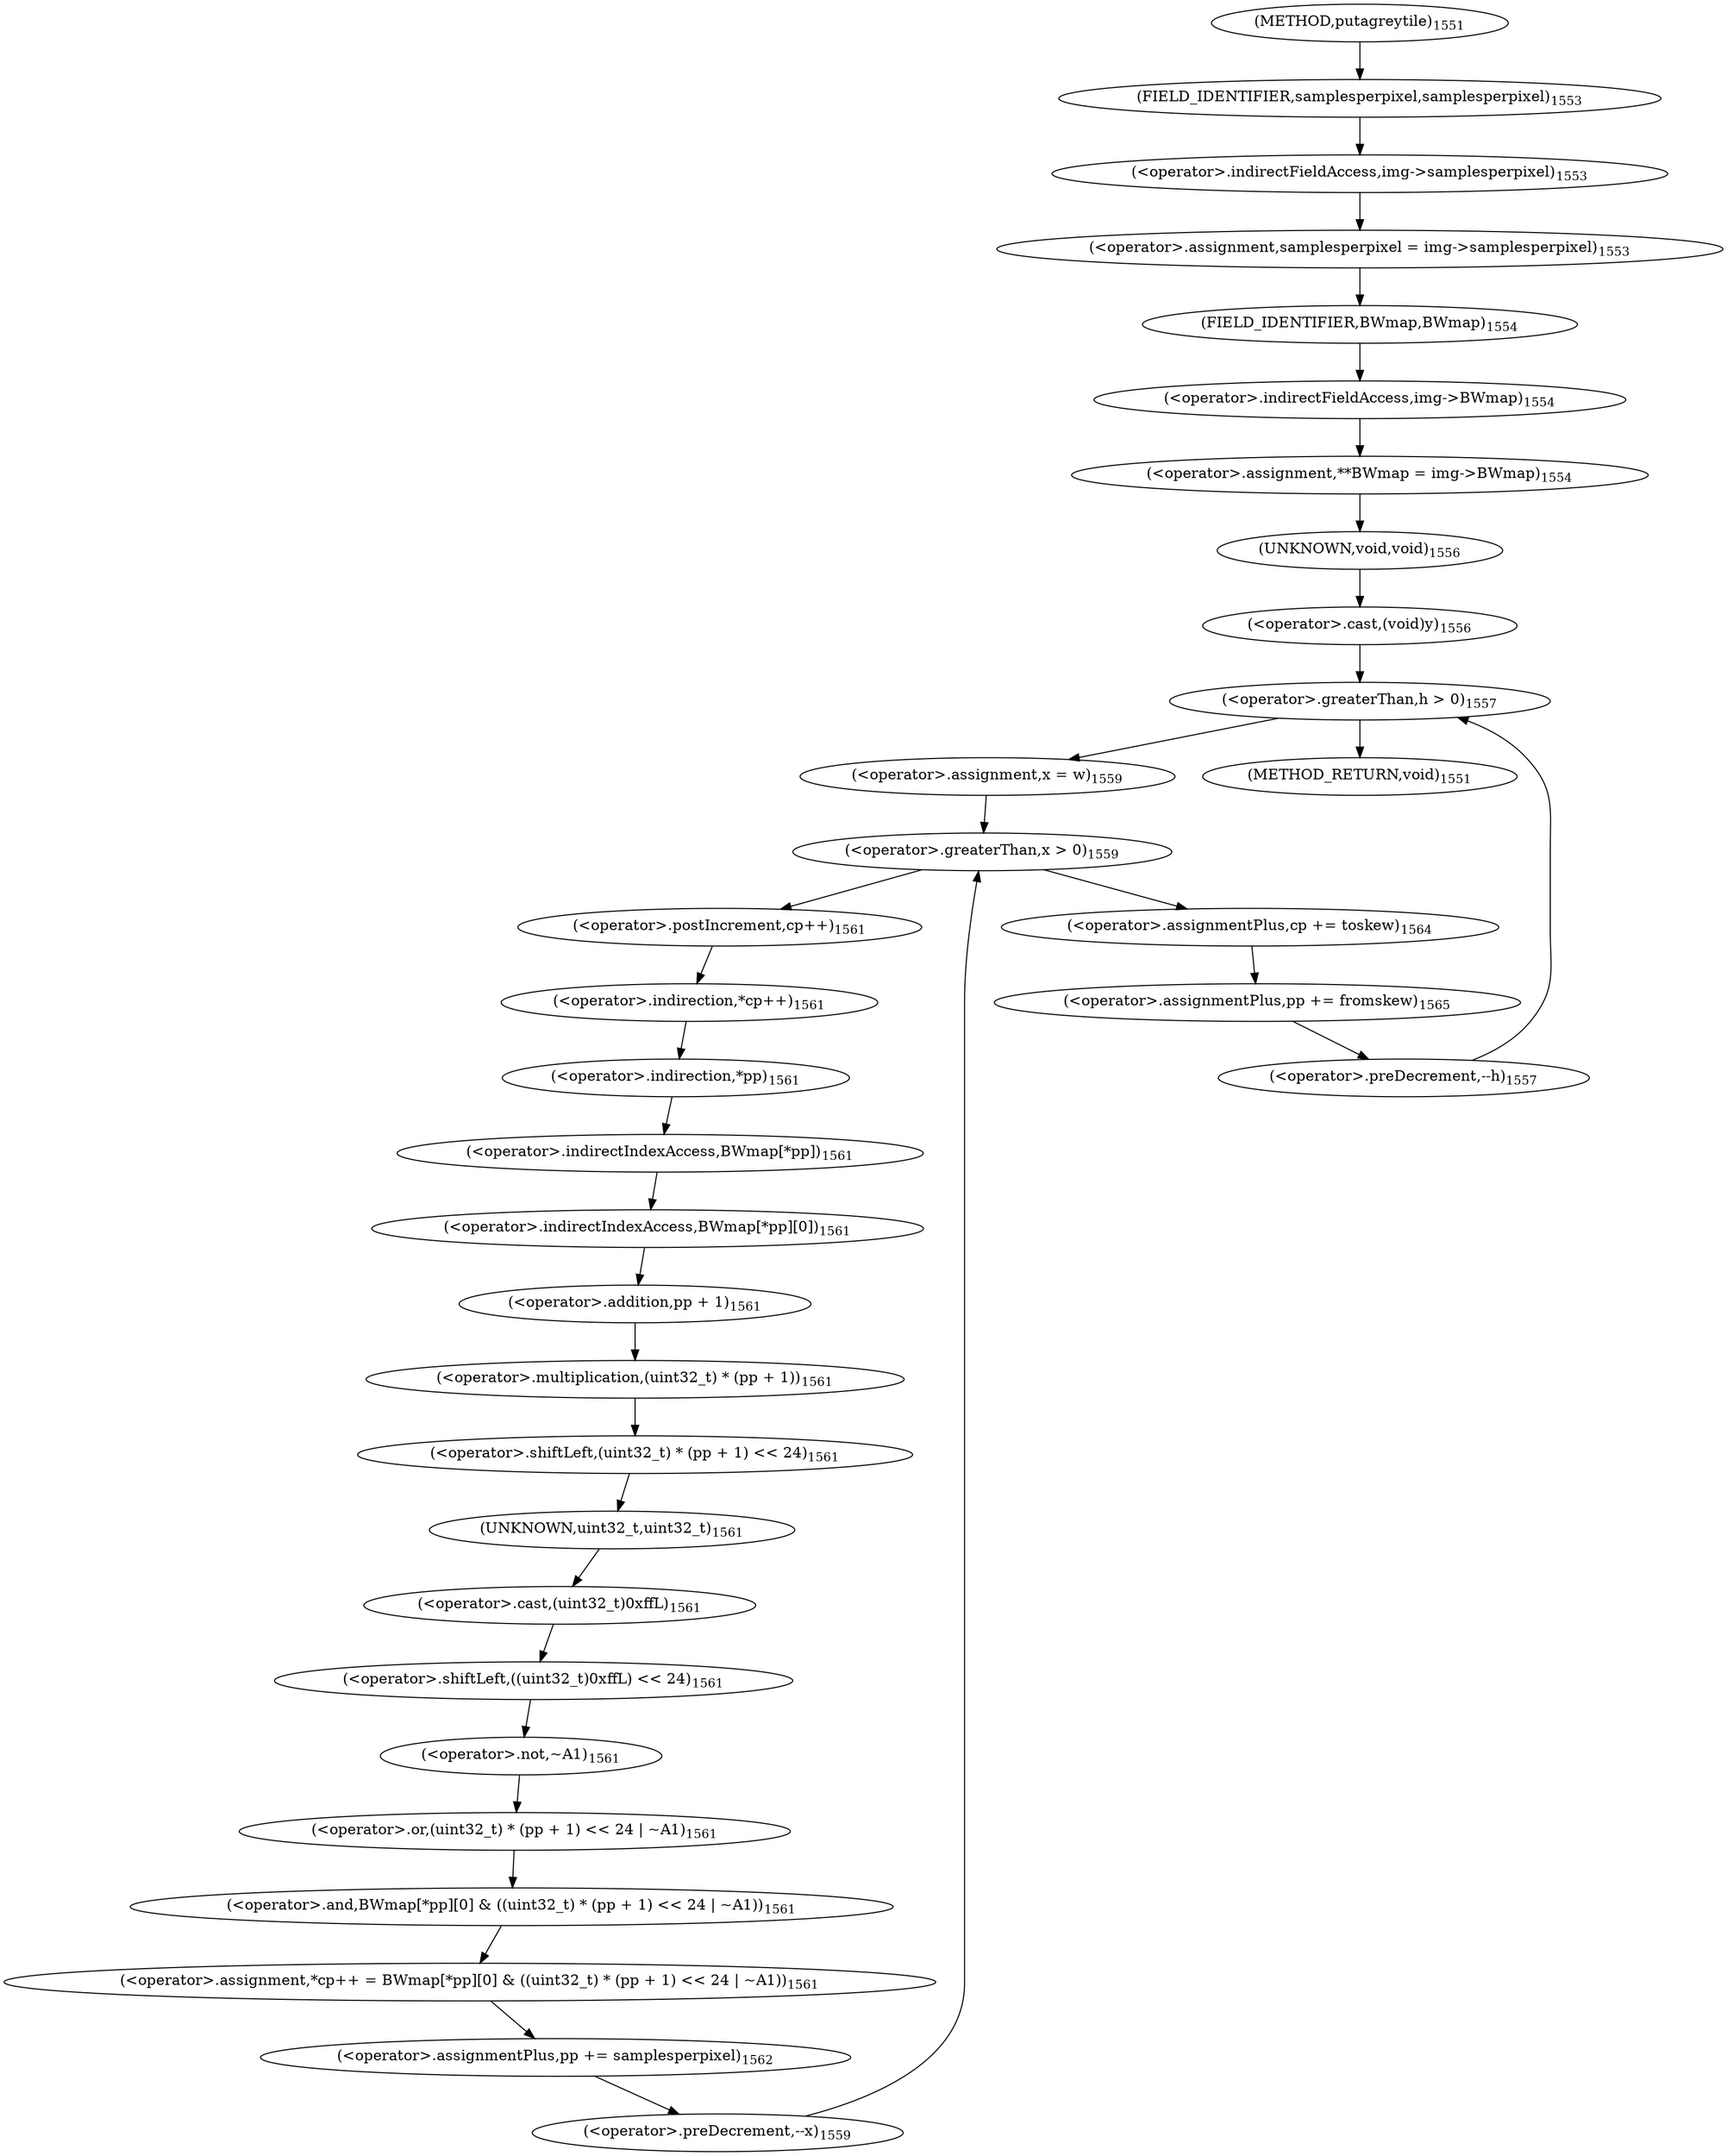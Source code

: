 digraph "putagreytile" {  
"49911" [label = <(&lt;operator&gt;.assignment,samplesperpixel = img-&gt;samplesperpixel)<SUB>1553</SUB>> ]
"49917" [label = <(&lt;operator&gt;.assignment,**BWmap = img-&gt;BWmap)<SUB>1554</SUB>> ]
"49922" [label = <(&lt;operator&gt;.cast,(void)y)<SUB>1556</SUB>> ]
"49913" [label = <(&lt;operator&gt;.indirectFieldAccess,img-&gt;samplesperpixel)<SUB>1553</SUB>> ]
"49919" [label = <(&lt;operator&gt;.indirectFieldAccess,img-&gt;BWmap)<SUB>1554</SUB>> ]
"49923" [label = <(UNKNOWN,void,void)<SUB>1556</SUB>> ]
"49927" [label = <(&lt;operator&gt;.greaterThan,h &gt; 0)<SUB>1557</SUB>> ]
"49930" [label = <(&lt;operator&gt;.preDecrement,--h)<SUB>1557</SUB>> ]
"49915" [label = <(FIELD_IDENTIFIER,samplesperpixel,samplesperpixel)<SUB>1553</SUB>> ]
"49921" [label = <(FIELD_IDENTIFIER,BWmap,BWmap)<SUB>1554</SUB>> ]
"49972" [label = <(&lt;operator&gt;.assignmentPlus,cp += toskew)<SUB>1564</SUB>> ]
"49975" [label = <(&lt;operator&gt;.assignmentPlus,pp += fromskew)<SUB>1565</SUB>> ]
"49938" [label = <(&lt;operator&gt;.greaterThan,x &gt; 0)<SUB>1559</SUB>> ]
"49941" [label = <(&lt;operator&gt;.preDecrement,--x)<SUB>1559</SUB>> ]
"49935" [label = <(&lt;operator&gt;.assignment,x = w)<SUB>1559</SUB>> ]
"49944" [label = <(&lt;operator&gt;.assignment,*cp++ = BWmap[*pp][0] &amp; ((uint32_t) * (pp + 1) &lt;&lt; 24 | ~A1))<SUB>1561</SUB>> ]
"49969" [label = <(&lt;operator&gt;.assignmentPlus,pp += samplesperpixel)<SUB>1562</SUB>> ]
"49945" [label = <(&lt;operator&gt;.indirection,*cp++)<SUB>1561</SUB>> ]
"49948" [label = <(&lt;operator&gt;.and,BWmap[*pp][0] &amp; ((uint32_t) * (pp + 1) &lt;&lt; 24 | ~A1))<SUB>1561</SUB>> ]
"49946" [label = <(&lt;operator&gt;.postIncrement,cp++)<SUB>1561</SUB>> ]
"49949" [label = <(&lt;operator&gt;.indirectIndexAccess,BWmap[*pp][0])<SUB>1561</SUB>> ]
"49955" [label = <(&lt;operator&gt;.or,(uint32_t) * (pp + 1) &lt;&lt; 24 | ~A1)<SUB>1561</SUB>> ]
"49950" [label = <(&lt;operator&gt;.indirectIndexAccess,BWmap[*pp])<SUB>1561</SUB>> ]
"49956" [label = <(&lt;operator&gt;.shiftLeft,(uint32_t) * (pp + 1) &lt;&lt; 24)<SUB>1561</SUB>> ]
"49963" [label = <(&lt;operator&gt;.not,~A1)<SUB>1561</SUB>> ]
"49952" [label = <(&lt;operator&gt;.indirection,*pp)<SUB>1561</SUB>> ]
"49957" [label = <(&lt;operator&gt;.multiplication,(uint32_t) * (pp + 1))<SUB>1561</SUB>> ]
"49964" [label = <(&lt;operator&gt;.shiftLeft,((uint32_t)0xffL) &lt;&lt; 24)<SUB>1561</SUB>> ]
"49959" [label = <(&lt;operator&gt;.addition,pp + 1)<SUB>1561</SUB>> ]
"49965" [label = <(&lt;operator&gt;.cast,(uint32_t)0xffL)<SUB>1561</SUB>> ]
"49966" [label = <(UNKNOWN,uint32_t,uint32_t)<SUB>1561</SUB>> ]
"49899" [label = <(METHOD,putagreytile)<SUB>1551</SUB>> ]
"49978" [label = <(METHOD_RETURN,void)<SUB>1551</SUB>> ]
  "49911" -> "49921" 
  "49917" -> "49923" 
  "49922" -> "49927" 
  "49913" -> "49911" 
  "49919" -> "49917" 
  "49923" -> "49922" 
  "49927" -> "49978" 
  "49927" -> "49935" 
  "49930" -> "49927" 
  "49915" -> "49913" 
  "49921" -> "49919" 
  "49972" -> "49975" 
  "49975" -> "49930" 
  "49938" -> "49946" 
  "49938" -> "49972" 
  "49941" -> "49938" 
  "49935" -> "49938" 
  "49944" -> "49969" 
  "49969" -> "49941" 
  "49945" -> "49952" 
  "49948" -> "49944" 
  "49946" -> "49945" 
  "49949" -> "49959" 
  "49955" -> "49948" 
  "49950" -> "49949" 
  "49956" -> "49966" 
  "49963" -> "49955" 
  "49952" -> "49950" 
  "49957" -> "49956" 
  "49964" -> "49963" 
  "49959" -> "49957" 
  "49965" -> "49964" 
  "49966" -> "49965" 
  "49899" -> "49915" 
}

